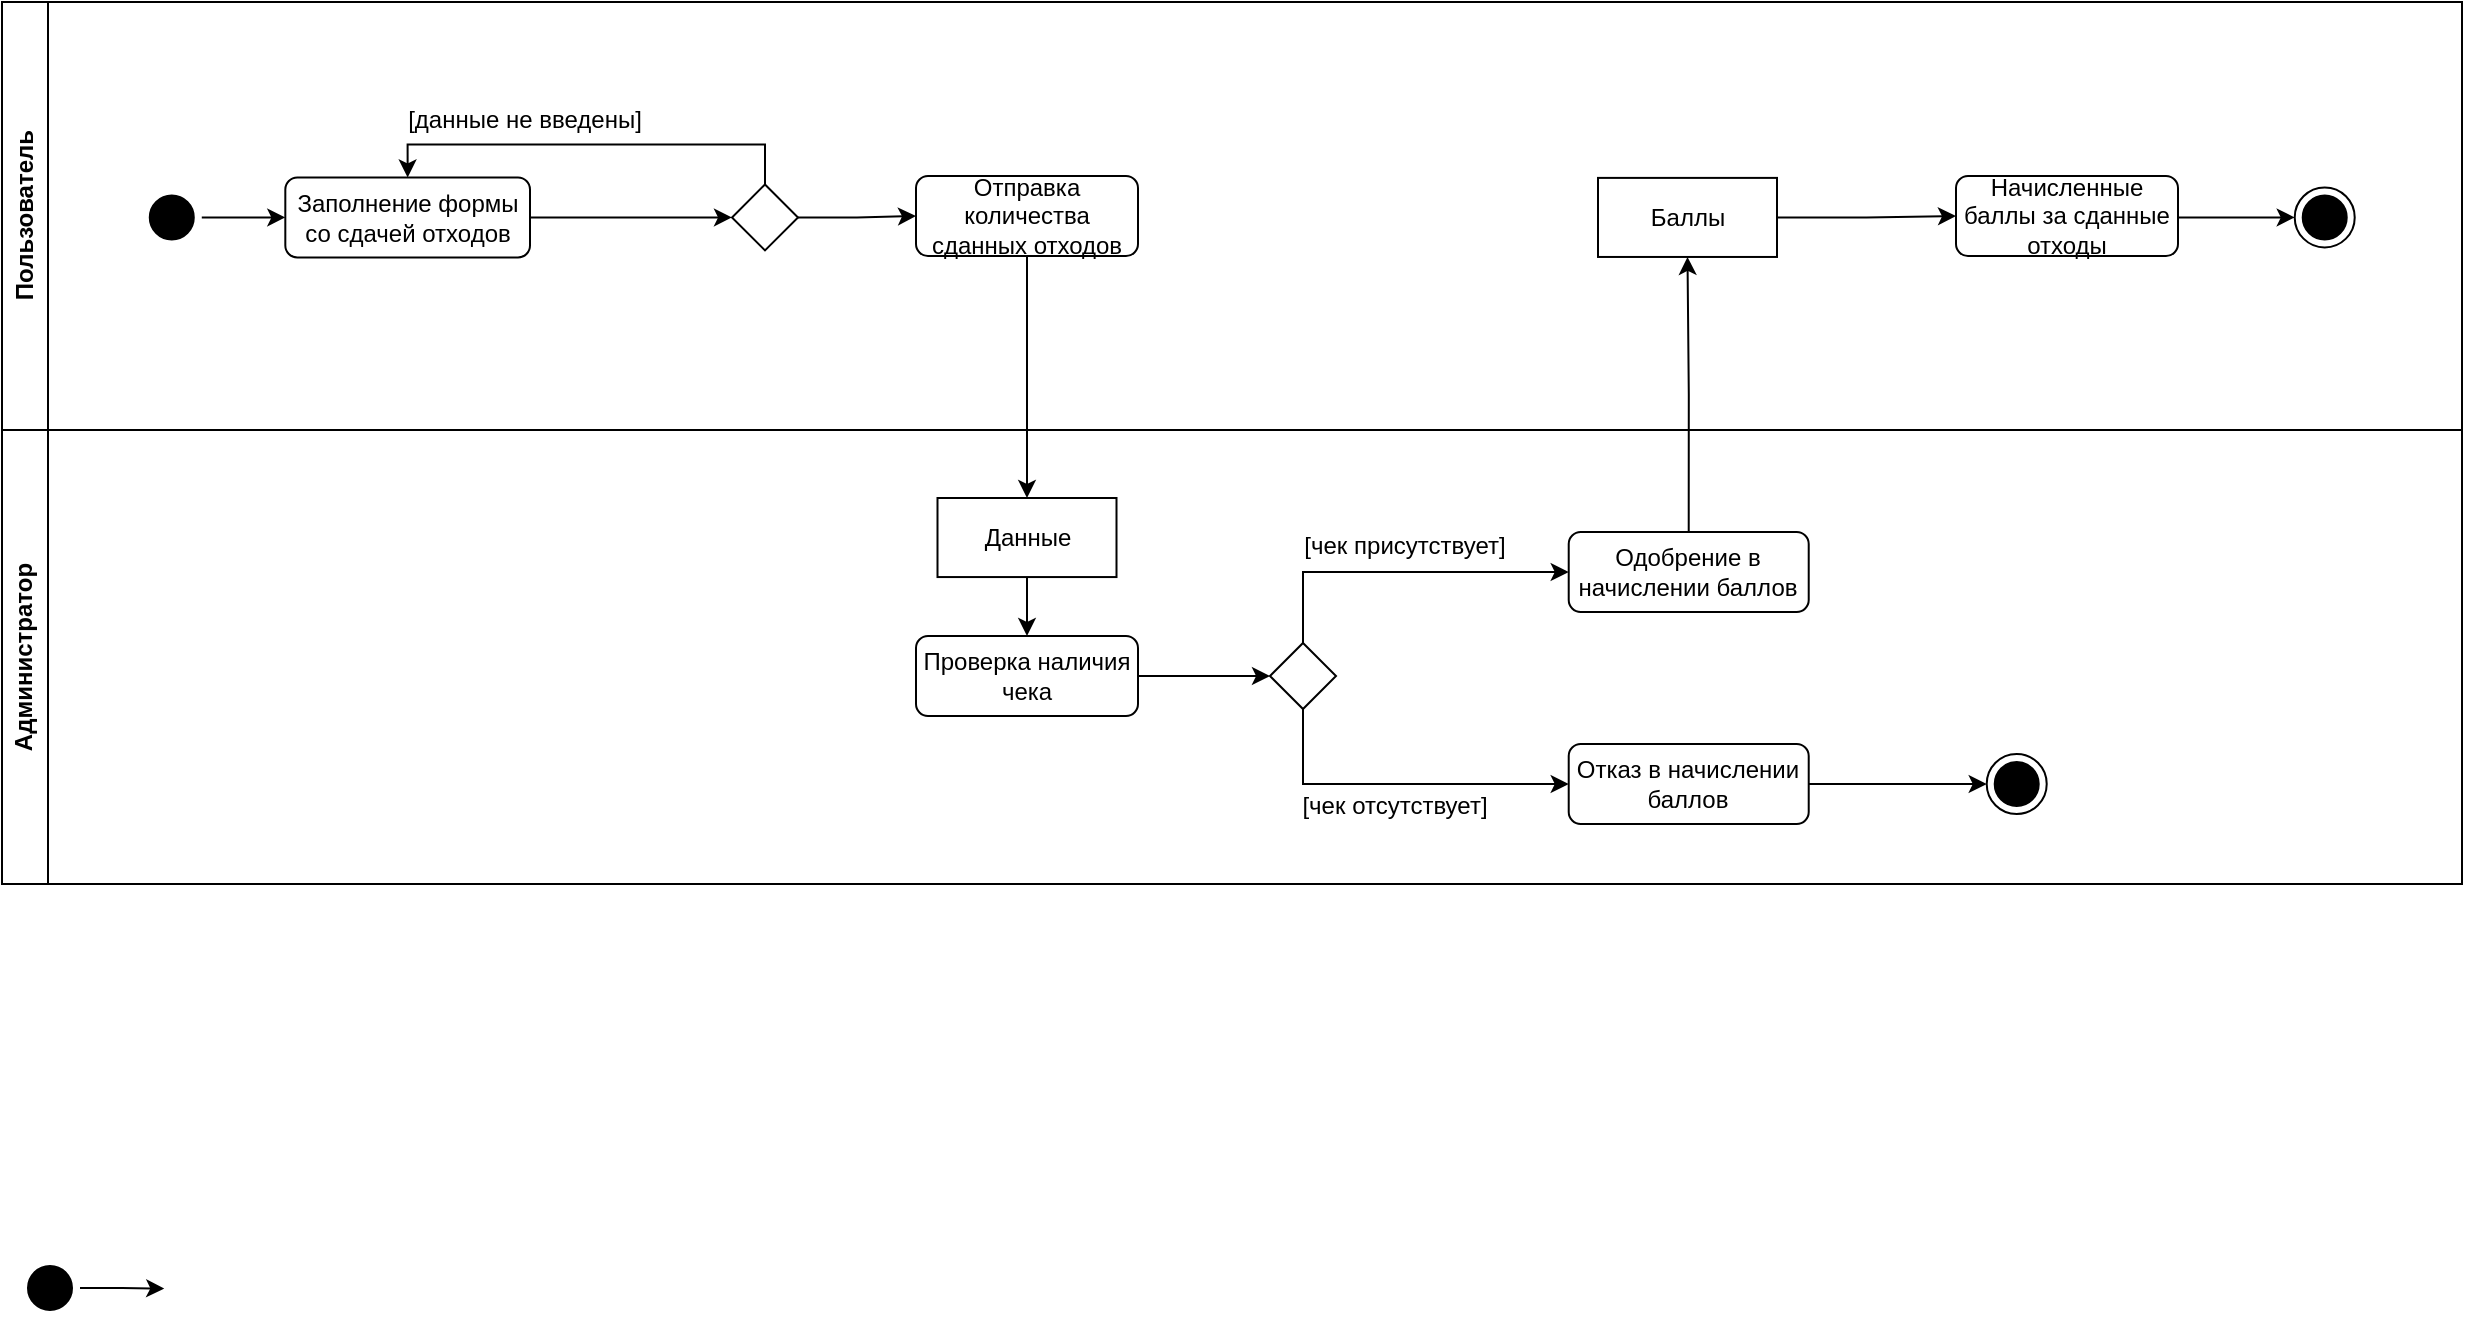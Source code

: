 <mxfile version="24.8.2" pages="2">
  <diagram name="Диаграмма деятельности" id="0783ab3e-0a74-02c8-0abd-f7b4e66b4bec">
    <mxGraphModel dx="1500" dy="-43" grid="0" gridSize="10" guides="1" tooltips="1" connect="1" arrows="1" fold="1" page="0" pageScale="1" pageWidth="850" pageHeight="1100" background="none" math="0" shadow="0">
      <root>
        <mxCell id="0" />
        <mxCell id="1" parent="0" />
        <mxCell id="Xiqdm30ckrwdcVSfJUi9-119" style="edgeStyle=orthogonalEdgeStyle;rounded=0;orthogonalLoop=1;jettySize=auto;html=1;strokeColor=#000000;exitX=1;exitY=0.5;exitDx=0;exitDy=0;entryX=0;entryY=0.5;entryDx=0;entryDy=0;" parent="1" source="Xiqdm30ckrwdcVSfJUi9-120" target="Xiqdm30ckrwdcVSfJUi9-121" edge="1">
          <mxGeometry relative="1" as="geometry">
            <mxPoint x="306.89" y="955.693" as="targetPoint" />
          </mxGeometry>
        </mxCell>
        <mxCell id="Xiqdm30ckrwdcVSfJUi9-120" value="" style="ellipse;html=1;shape=startState;fillColor=#000000;strokeColor=#000000;" parent="1" vertex="1">
          <mxGeometry x="246.89" y="940.72" width="30" height="30" as="geometry" />
        </mxCell>
        <mxCell id="Xiqdm30ckrwdcVSfJUi9-121" value="Заполнение формы со сдачей отходов" style="rounded=1;whiteSpace=wrap;html=1;" parent="1" vertex="1">
          <mxGeometry x="318.66" y="935.72" width="122.34" height="40" as="geometry" />
        </mxCell>
        <mxCell id="Xiqdm30ckrwdcVSfJUi9-123" style="edgeStyle=orthogonalEdgeStyle;rounded=0;orthogonalLoop=1;jettySize=auto;html=1;exitX=1;exitY=0.5;exitDx=0;exitDy=0;entryX=0;entryY=0.5;entryDx=0;entryDy=0;" parent="1" source="Xiqdm30ckrwdcVSfJUi9-121" target="8tzrqblU1YBx9sZb3fVQ-1" edge="1">
          <mxGeometry relative="1" as="geometry">
            <mxPoint x="499" y="953" as="targetPoint" />
            <mxPoint x="419.66" y="957.34" as="sourcePoint" />
          </mxGeometry>
        </mxCell>
        <mxCell id="Xiqdm30ckrwdcVSfJUi9-127" value="Пользователь" style="swimlane;horizontal=0;whiteSpace=wrap;html=1;" parent="1" vertex="1">
          <mxGeometry x="177" y="848" width="1230" height="214" as="geometry" />
        </mxCell>
        <mxCell id="Xiqdm30ckrwdcVSfJUi9-122" value="Отправка количества сданных отходов" style="rounded=1;whiteSpace=wrap;html=1;" parent="Xiqdm30ckrwdcVSfJUi9-127" vertex="1">
          <mxGeometry x="457" y="87" width="111" height="40" as="geometry" />
        </mxCell>
        <mxCell id="8tzrqblU1YBx9sZb3fVQ-1" value="" style="rhombus;whiteSpace=wrap;html=1;" parent="Xiqdm30ckrwdcVSfJUi9-127" vertex="1">
          <mxGeometry x="365" y="91.22" width="33" height="33" as="geometry" />
        </mxCell>
        <mxCell id="8tzrqblU1YBx9sZb3fVQ-3" value="[данные не введены]" style="text;html=1;align=center;verticalAlign=middle;resizable=0;points=[];autosize=1;strokeColor=none;fillColor=none;" parent="Xiqdm30ckrwdcVSfJUi9-127" vertex="1">
          <mxGeometry x="193" y="46" width="135" height="26" as="geometry" />
        </mxCell>
        <mxCell id="8tzrqblU1YBx9sZb3fVQ-4" style="edgeStyle=orthogonalEdgeStyle;rounded=0;orthogonalLoop=1;jettySize=auto;html=1;exitX=1;exitY=0.5;exitDx=0;exitDy=0;entryX=0;entryY=0.5;entryDx=0;entryDy=0;" parent="Xiqdm30ckrwdcVSfJUi9-127" source="8tzrqblU1YBx9sZb3fVQ-1" target="Xiqdm30ckrwdcVSfJUi9-122" edge="1">
          <mxGeometry relative="1" as="geometry">
            <mxPoint x="589" y="177" as="targetPoint" />
            <mxPoint x="488" y="177" as="sourcePoint" />
          </mxGeometry>
        </mxCell>
        <mxCell id="8tzrqblU1YBx9sZb3fVQ-24" value="Баллы" style="rounded=0;whiteSpace=wrap;html=1;" parent="Xiqdm30ckrwdcVSfJUi9-127" vertex="1">
          <mxGeometry x="798" y="87.95" width="89.5" height="39.53" as="geometry" />
        </mxCell>
        <mxCell id="8tzrqblU1YBx9sZb3fVQ-25" value="Начисленные баллы за сданные отходы" style="rounded=1;whiteSpace=wrap;html=1;" parent="Xiqdm30ckrwdcVSfJUi9-127" vertex="1">
          <mxGeometry x="977" y="87" width="111" height="40" as="geometry" />
        </mxCell>
        <mxCell id="Xiqdm30ckrwdcVSfJUi9-126" style="edgeStyle=orthogonalEdgeStyle;rounded=0;orthogonalLoop=1;jettySize=auto;html=1;strokeColor=#000000;entryX=0;entryY=0.5;entryDx=0;entryDy=0;exitX=1;exitY=0.5;exitDx=0;exitDy=0;" parent="Xiqdm30ckrwdcVSfJUi9-127" target="Xiqdm30ckrwdcVSfJUi9-125" edge="1">
          <mxGeometry relative="1" as="geometry">
            <mxPoint x="1088" y="107.72" as="sourcePoint" />
            <mxPoint x="678.36" y="382" as="targetPoint" />
            <Array as="points">
              <mxPoint x="1115.36" y="108" />
              <mxPoint x="1115.36" y="108" />
            </Array>
          </mxGeometry>
        </mxCell>
        <mxCell id="Xiqdm30ckrwdcVSfJUi9-125" value="" style="ellipse;html=1;shape=endState;fillColor=#000000;strokeColor=#000000;" parent="Xiqdm30ckrwdcVSfJUi9-127" vertex="1">
          <mxGeometry x="1146.36" y="92.72" width="30" height="30" as="geometry" />
        </mxCell>
        <mxCell id="8tzrqblU1YBx9sZb3fVQ-27" style="edgeStyle=orthogonalEdgeStyle;rounded=0;orthogonalLoop=1;jettySize=auto;html=1;exitX=1;exitY=0.5;exitDx=0;exitDy=0;entryX=0;entryY=0.5;entryDx=0;entryDy=0;" parent="Xiqdm30ckrwdcVSfJUi9-127" source="8tzrqblU1YBx9sZb3fVQ-24" target="8tzrqblU1YBx9sZb3fVQ-25" edge="1">
          <mxGeometry relative="1" as="geometry">
            <mxPoint x="934" y="81" as="targetPoint" />
            <mxPoint x="974" y="174" as="sourcePoint" />
          </mxGeometry>
        </mxCell>
        <mxCell id="Xiqdm30ckrwdcVSfJUi9-128" value="Администратор" style="swimlane;horizontal=0;whiteSpace=wrap;html=1;" parent="1" vertex="1">
          <mxGeometry x="177" y="1062" width="1230" height="227" as="geometry" />
        </mxCell>
        <mxCell id="8tzrqblU1YBx9sZb3fVQ-5" value="Данные" style="rounded=0;whiteSpace=wrap;html=1;" parent="Xiqdm30ckrwdcVSfJUi9-128" vertex="1">
          <mxGeometry x="467.75" y="34.0" width="89.5" height="39.53" as="geometry" />
        </mxCell>
        <mxCell id="8tzrqblU1YBx9sZb3fVQ-10" value="Проверка наличия чека" style="rounded=1;whiteSpace=wrap;html=1;" parent="Xiqdm30ckrwdcVSfJUi9-128" vertex="1">
          <mxGeometry x="457" y="103" width="111" height="40" as="geometry" />
        </mxCell>
        <mxCell id="8tzrqblU1YBx9sZb3fVQ-11" style="edgeStyle=orthogonalEdgeStyle;rounded=0;orthogonalLoop=1;jettySize=auto;html=1;exitX=0.5;exitY=1;exitDx=0;exitDy=0;entryX=0.5;entryY=0;entryDx=0;entryDy=0;" parent="Xiqdm30ckrwdcVSfJUi9-128" source="8tzrqblU1YBx9sZb3fVQ-5" target="8tzrqblU1YBx9sZb3fVQ-10" edge="1">
          <mxGeometry relative="1" as="geometry">
            <mxPoint x="762" y="175" as="targetPoint" />
            <mxPoint x="762" y="47" as="sourcePoint" />
            <Array as="points">
              <mxPoint x="513" y="94" />
              <mxPoint x="513" y="94" />
            </Array>
          </mxGeometry>
        </mxCell>
        <mxCell id="8tzrqblU1YBx9sZb3fVQ-13" style="edgeStyle=orthogonalEdgeStyle;rounded=0;orthogonalLoop=1;jettySize=auto;html=1;exitX=1;exitY=0.5;exitDx=0;exitDy=0;entryX=0;entryY=0.5;entryDx=0;entryDy=0;" parent="Xiqdm30ckrwdcVSfJUi9-128" source="8tzrqblU1YBx9sZb3fVQ-10" target="8tzrqblU1YBx9sZb3fVQ-14" edge="1">
          <mxGeometry relative="1" as="geometry">
            <mxPoint x="627" y="122" as="targetPoint" />
            <mxPoint x="584" y="122.41" as="sourcePoint" />
          </mxGeometry>
        </mxCell>
        <mxCell id="8tzrqblU1YBx9sZb3fVQ-14" value="" style="rhombus;whiteSpace=wrap;html=1;" parent="Xiqdm30ckrwdcVSfJUi9-128" vertex="1">
          <mxGeometry x="634" y="106.5" width="33" height="33" as="geometry" />
        </mxCell>
        <mxCell id="8tzrqblU1YBx9sZb3fVQ-16" value="Одобрение в начислении баллов" style="rounded=1;whiteSpace=wrap;html=1;" parent="Xiqdm30ckrwdcVSfJUi9-128" vertex="1">
          <mxGeometry x="783.36" y="51" width="120" height="40" as="geometry" />
        </mxCell>
        <mxCell id="8tzrqblU1YBx9sZb3fVQ-17" value="Отказ в начислении баллов" style="rounded=1;whiteSpace=wrap;html=1;" parent="Xiqdm30ckrwdcVSfJUi9-128" vertex="1">
          <mxGeometry x="783.36" y="157" width="120" height="40" as="geometry" />
        </mxCell>
        <mxCell id="8tzrqblU1YBx9sZb3fVQ-18" value="" style="ellipse;html=1;shape=endState;fillColor=#000000;strokeColor=#000000;" parent="Xiqdm30ckrwdcVSfJUi9-128" vertex="1">
          <mxGeometry x="992.36" y="162" width="30" height="30" as="geometry" />
        </mxCell>
        <mxCell id="8tzrqblU1YBx9sZb3fVQ-19" style="edgeStyle=orthogonalEdgeStyle;rounded=0;orthogonalLoop=1;jettySize=auto;html=1;strokeColor=#000000;entryX=0;entryY=0.5;entryDx=0;entryDy=0;exitX=1;exitY=0.5;exitDx=0;exitDy=0;" parent="Xiqdm30ckrwdcVSfJUi9-128" source="8tzrqblU1YBx9sZb3fVQ-17" target="8tzrqblU1YBx9sZb3fVQ-18" edge="1">
          <mxGeometry relative="1" as="geometry">
            <mxPoint x="934.0" y="177" as="sourcePoint" />
            <mxPoint x="524.36" y="451.28" as="targetPoint" />
            <Array as="points" />
          </mxGeometry>
        </mxCell>
        <mxCell id="8tzrqblU1YBx9sZb3fVQ-20" style="edgeStyle=orthogonalEdgeStyle;rounded=0;orthogonalLoop=1;jettySize=auto;html=1;exitX=0.5;exitY=0;exitDx=0;exitDy=0;entryX=0;entryY=0.5;entryDx=0;entryDy=0;" parent="Xiqdm30ckrwdcVSfJUi9-128" source="8tzrqblU1YBx9sZb3fVQ-14" target="8tzrqblU1YBx9sZb3fVQ-16" edge="1">
          <mxGeometry relative="1" as="geometry">
            <mxPoint x="1115" y="160" as="targetPoint" />
            <mxPoint x="1115" y="39" as="sourcePoint" />
            <Array as="points">
              <mxPoint x="651" y="71" />
            </Array>
          </mxGeometry>
        </mxCell>
        <mxCell id="8tzrqblU1YBx9sZb3fVQ-21" style="edgeStyle=orthogonalEdgeStyle;rounded=0;orthogonalLoop=1;jettySize=auto;html=1;exitX=0.5;exitY=1;exitDx=0;exitDy=0;entryX=0;entryY=0.5;entryDx=0;entryDy=0;" parent="Xiqdm30ckrwdcVSfJUi9-128" source="8tzrqblU1YBx9sZb3fVQ-14" target="8tzrqblU1YBx9sZb3fVQ-17" edge="1">
          <mxGeometry relative="1" as="geometry">
            <mxPoint x="759" y="114" as="targetPoint" />
            <mxPoint x="685" y="167" as="sourcePoint" />
            <Array as="points">
              <mxPoint x="651" y="177" />
            </Array>
          </mxGeometry>
        </mxCell>
        <mxCell id="8tzrqblU1YBx9sZb3fVQ-22" value="[чек присутствует]" style="text;html=1;align=center;verticalAlign=middle;resizable=0;points=[];autosize=1;strokeColor=none;fillColor=none;" parent="Xiqdm30ckrwdcVSfJUi9-128" vertex="1">
          <mxGeometry x="641" y="45" width="119" height="26" as="geometry" />
        </mxCell>
        <mxCell id="8tzrqblU1YBx9sZb3fVQ-23" value="[чек отсутствует]" style="text;html=1;align=center;verticalAlign=middle;resizable=0;points=[];autosize=1;strokeColor=none;fillColor=none;" parent="Xiqdm30ckrwdcVSfJUi9-128" vertex="1">
          <mxGeometry x="640" y="175" width="111" height="26" as="geometry" />
        </mxCell>
        <mxCell id="8tzrqblU1YBx9sZb3fVQ-2" style="edgeStyle=orthogonalEdgeStyle;rounded=0;orthogonalLoop=1;jettySize=auto;html=1;exitX=0.5;exitY=0;exitDx=0;exitDy=0;entryX=0.5;entryY=0;entryDx=0;entryDy=0;" parent="1" source="8tzrqblU1YBx9sZb3fVQ-1" target="Xiqdm30ckrwdcVSfJUi9-121" edge="1">
          <mxGeometry relative="1" as="geometry">
            <mxPoint x="676" y="1006" as="targetPoint" />
            <mxPoint x="575" y="1006" as="sourcePoint" />
          </mxGeometry>
        </mxCell>
        <mxCell id="8tzrqblU1YBx9sZb3fVQ-9" style="edgeStyle=orthogonalEdgeStyle;rounded=0;orthogonalLoop=1;jettySize=auto;html=1;exitX=0.5;exitY=1;exitDx=0;exitDy=0;entryX=0.5;entryY=0;entryDx=0;entryDy=0;" parent="1" source="Xiqdm30ckrwdcVSfJUi9-122" target="8tzrqblU1YBx9sZb3fVQ-5" edge="1">
          <mxGeometry relative="1" as="geometry">
            <mxPoint x="840" y="983" as="targetPoint" />
            <mxPoint x="547" y="1199" as="sourcePoint" />
            <Array as="points">
              <mxPoint x="690" y="1057" />
              <mxPoint x="690" y="1057" />
            </Array>
          </mxGeometry>
        </mxCell>
        <mxCell id="8tzrqblU1YBx9sZb3fVQ-28" style="edgeStyle=orthogonalEdgeStyle;rounded=0;orthogonalLoop=1;jettySize=auto;html=1;entryX=0.5;entryY=1;entryDx=0;entryDy=0;exitX=0.5;exitY=0;exitDx=0;exitDy=0;" parent="1" source="8tzrqblU1YBx9sZb3fVQ-16" target="8tzrqblU1YBx9sZb3fVQ-24" edge="1">
          <mxGeometry relative="1" as="geometry">
            <mxPoint x="1310" y="1129" as="targetPoint" />
            <mxPoint x="1175" y="1032" as="sourcePoint" />
            <Array as="points">
              <mxPoint x="1020" y="1044" />
              <mxPoint x="1020" y="976" />
            </Array>
          </mxGeometry>
        </mxCell>
        <mxCell id="-QdnQvLXZR83qc_569I0-1" style="edgeStyle=orthogonalEdgeStyle;rounded=0;orthogonalLoop=1;jettySize=auto;html=1;strokeColor=#000000;exitX=1;exitY=0.5;exitDx=0;exitDy=0;entryX=0;entryY=0.5;entryDx=0;entryDy=0;" edge="1" parent="1" source="-QdnQvLXZR83qc_569I0-2">
          <mxGeometry relative="1" as="geometry">
            <mxPoint x="258.11" y="1491.28" as="targetPoint" />
          </mxGeometry>
        </mxCell>
        <mxCell id="-QdnQvLXZR83qc_569I0-2" value="" style="ellipse;html=1;shape=startState;fillColor=#000000;strokeColor=#000000;" vertex="1" parent="1">
          <mxGeometry x="186" y="1476" width="30" height="30" as="geometry" />
        </mxCell>
      </root>
    </mxGraphModel>
  </diagram>
  <diagram id="aT7dq3TwxHSGFJUNst0q" name="Диаграмма состояний">
    <mxGraphModel dx="848" dy="445" grid="0" gridSize="10" guides="1" tooltips="1" connect="1" arrows="1" fold="1" page="0" pageScale="1" pageWidth="1169" pageHeight="827" math="0" shadow="0">
      <root>
        <mxCell id="0" />
        <mxCell id="1" parent="0" />
        <mxCell id="n2BCix7oN7lk6Y4YMK8M-26" style="edgeStyle=orthogonalEdgeStyle;rounded=0;orthogonalLoop=1;jettySize=auto;html=1;entryX=0;entryY=0.5;entryDx=0;entryDy=0;" parent="1" source="n2BCix7oN7lk6Y4YMK8M-27" target="n2BCix7oN7lk6Y4YMK8M-31" edge="1">
          <mxGeometry relative="1" as="geometry">
            <mxPoint x="430.927" y="359.1" as="targetPoint" />
          </mxGeometry>
        </mxCell>
        <mxCell id="n2BCix7oN7lk6Y4YMK8M-27" value="Запросить код авторизации на почту" style="rounded=1;whiteSpace=wrap;html=1;" parent="1" vertex="1">
          <mxGeometry x="294" y="328" width="106.9" height="51.08" as="geometry" />
        </mxCell>
        <mxCell id="n2BCix7oN7lk6Y4YMK8M-49" style="edgeStyle=orthogonalEdgeStyle;rounded=0;orthogonalLoop=1;jettySize=auto;html=1;entryX=0;entryY=0.5;entryDx=0;entryDy=0;strokeColor=#000000;" parent="1" source="n2BCix7oN7lk6Y4YMK8M-31" target="n2BCix7oN7lk6Y4YMK8M-34" edge="1">
          <mxGeometry relative="1" as="geometry" />
        </mxCell>
        <mxCell id="n2BCix7oN7lk6Y4YMK8M-50" style="rounded=0;orthogonalLoop=1;jettySize=auto;html=1;entryX=0;entryY=0;entryDx=0;entryDy=0;strokeColor=#000000;exitX=1;exitY=1;exitDx=0;exitDy=0;" parent="1" source="n2BCix7oN7lk6Y4YMK8M-31" target="n2BCix7oN7lk6Y4YMK8M-45" edge="1">
          <mxGeometry relative="1" as="geometry" />
        </mxCell>
        <mxCell id="n2BCix7oN7lk6Y4YMK8M-31" value="Ввод кода авторизации" style="rounded=1;whiteSpace=wrap;html=1;" parent="1" vertex="1">
          <mxGeometry x="459.95" y="328.58" width="110.1" height="49.92" as="geometry" />
        </mxCell>
        <mxCell id="n2BCix7oN7lk6Y4YMK8M-33" style="edgeStyle=orthogonalEdgeStyle;rounded=0;orthogonalLoop=1;jettySize=auto;html=1;entryX=0;entryY=0.5;entryDx=0;entryDy=0;strokeColor=#000000;" parent="1" source="n2BCix7oN7lk6Y4YMK8M-34" target="n2BCix7oN7lk6Y4YMK8M-37" edge="1">
          <mxGeometry relative="1" as="geometry" />
        </mxCell>
        <mxCell id="n2BCix7oN7lk6Y4YMK8M-34" value="Подтверждение авторизации" style="rounded=1;whiteSpace=wrap;html=1;" parent="1" vertex="1">
          <mxGeometry x="701" y="333.54" width="100" height="40" as="geometry" />
        </mxCell>
        <mxCell id="n2BCix7oN7lk6Y4YMK8M-35" style="edgeStyle=orthogonalEdgeStyle;rounded=0;orthogonalLoop=1;jettySize=auto;html=1;strokeColor=#000000;exitX=1;exitY=0.5;exitDx=0;exitDy=0;entryX=0;entryY=0.5;entryDx=0;entryDy=0;" parent="1" source="n2BCix7oN7lk6Y4YMK8M-36" target="zOQr7sjkL9Pwcz05P_ZC-2" edge="1">
          <mxGeometry relative="1" as="geometry">
            <mxPoint x="294" y="354" as="targetPoint" />
          </mxGeometry>
        </mxCell>
        <mxCell id="n2BCix7oN7lk6Y4YMK8M-36" value="" style="ellipse;html=1;shape=startState;fillColor=#000000;strokeColor=#000000;" parent="1" vertex="1">
          <mxGeometry x="70.0" y="339.08" width="30" height="30" as="geometry" />
        </mxCell>
        <mxCell id="n2BCix7oN7lk6Y4YMK8M-37" value="" style="ellipse;html=1;shape=endState;fillColor=#000000;strokeColor=#000000;" parent="1" vertex="1">
          <mxGeometry x="829" y="339.08" width="30" height="30" as="geometry" />
        </mxCell>
        <mxCell id="n2BCix7oN7lk6Y4YMK8M-55" style="edgeStyle=orthogonalEdgeStyle;rounded=0;orthogonalLoop=1;jettySize=auto;html=1;strokeColor=#000000;entryX=0.5;entryY=1;entryDx=0;entryDy=0;" parent="1" source="n2BCix7oN7lk6Y4YMK8M-45" target="zOQr7sjkL9Pwcz05P_ZC-2" edge="1">
          <mxGeometry relative="1" as="geometry" />
        </mxCell>
        <mxCell id="n2BCix7oN7lk6Y4YMK8M-45" value="Отклонение авторизации" style="rounded=1;whiteSpace=wrap;html=1;" parent="1" vertex="1">
          <mxGeometry x="680" y="440.0" width="110" height="50" as="geometry" />
        </mxCell>
        <mxCell id="n2BCix7oN7lk6Y4YMK8M-51" value="[код еще активен]" style="text;html=1;strokeColor=none;fillColor=none;align=center;verticalAlign=middle;whiteSpace=wrap;rounded=0;" parent="1" vertex="1">
          <mxGeometry x="580" y="334.12" width="116" height="30" as="geometry" />
        </mxCell>
        <mxCell id="n2BCix7oN7lk6Y4YMK8M-54" value="[код неактивен]" style="text;html=1;strokeColor=none;fillColor=none;align=center;verticalAlign=middle;whiteSpace=wrap;rounded=0;rotation=25;" parent="1" vertex="1">
          <mxGeometry x="580" y="390" width="99.9" height="30" as="geometry" />
        </mxCell>
        <mxCell id="n2BCix7oN7lk6Y4YMK8M-56" value="Передача на повторную авторизацию" style="text;html=1;strokeColor=none;fillColor=none;align=center;verticalAlign=middle;whiteSpace=wrap;rounded=0;" parent="1" vertex="1">
          <mxGeometry x="400" y="440" width="230" height="30" as="geometry" />
        </mxCell>
        <mxCell id="zOQr7sjkL9Pwcz05P_ZC-2" value="Перейти на страницу авторизации" style="rounded=1;whiteSpace=wrap;html=1;" vertex="1" parent="1">
          <mxGeometry x="141" y="328" width="106.9" height="51.08" as="geometry" />
        </mxCell>
        <mxCell id="zOQr7sjkL9Pwcz05P_ZC-3" style="edgeStyle=orthogonalEdgeStyle;rounded=0;orthogonalLoop=1;jettySize=auto;html=1;strokeColor=#000000;entryX=0;entryY=0.5;entryDx=0;entryDy=0;exitX=1;exitY=0.5;exitDx=0;exitDy=0;" edge="1" parent="1" source="zOQr7sjkL9Pwcz05P_ZC-2" target="n2BCix7oN7lk6Y4YMK8M-27">
          <mxGeometry relative="1" as="geometry">
            <mxPoint x="250" y="354" as="sourcePoint" />
            <mxPoint x="151" y="364" as="targetPoint" />
          </mxGeometry>
        </mxCell>
      </root>
    </mxGraphModel>
  </diagram>
</mxfile>
